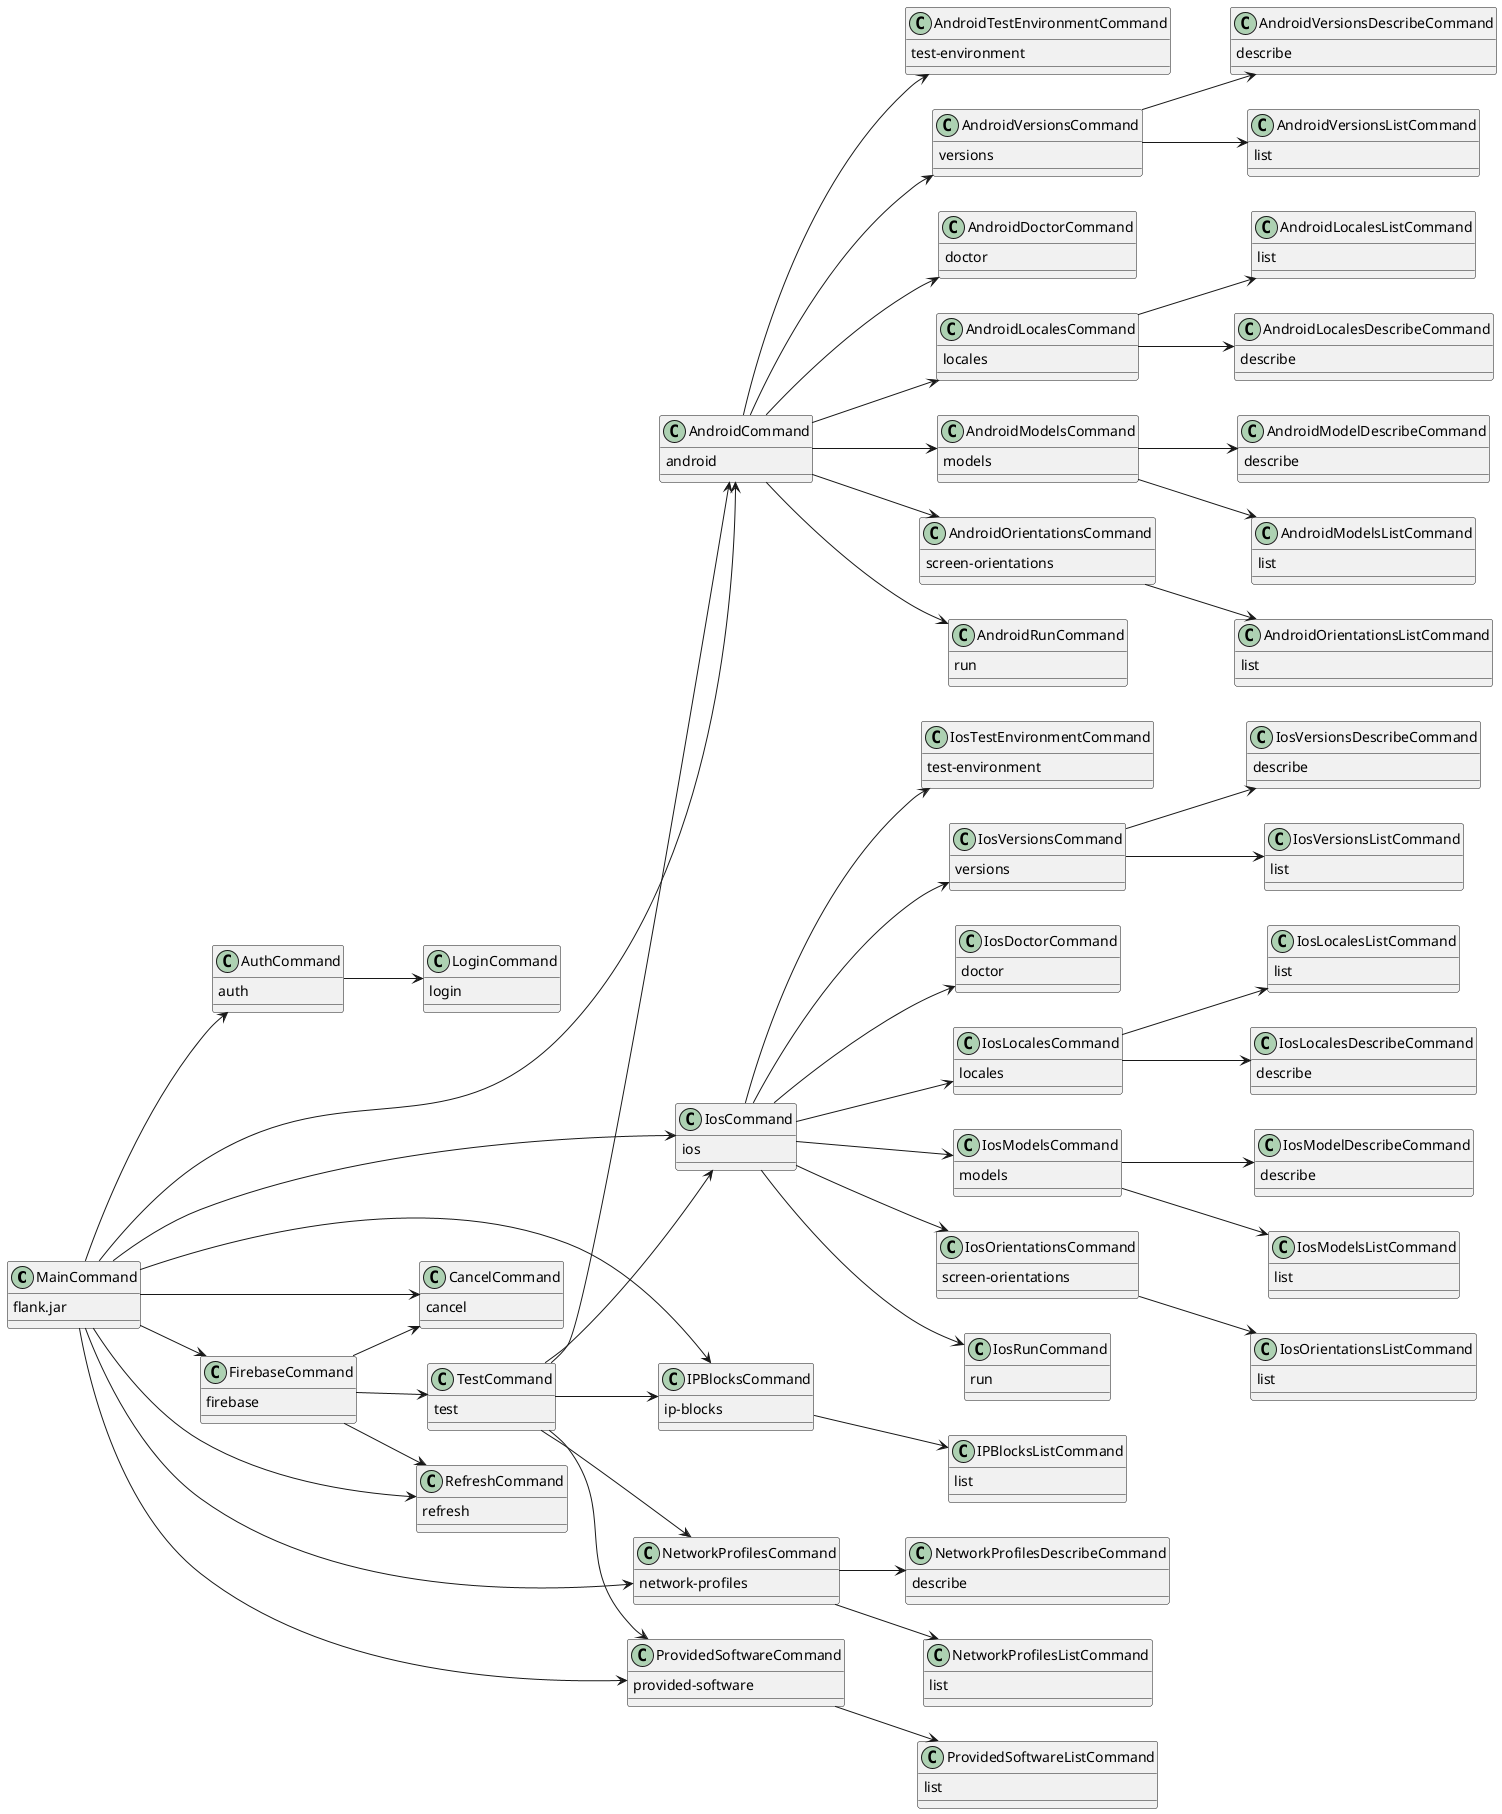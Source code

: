 @startuml
'https://plantuml.com/activity-diagram-beta

left to right direction

class MainCommand [[../../../test_runner/src/main/kotlin/ftl/Main.kt]] {
    flank.jar
}

class AuthCommand [[../../../test_runner/src/main/kotlin/ftl/cli/AuthCommand.kt]] {
    auth
}
class FirebaseCommand [[../../../test_runner/src/main/kotlin/ftl/cli/FirebaseCommand.kt]] {
    firebase
}

class LoginCommand [[../../../test_runner/src/main/kotlin/ftl/cli/auth/LoginCommand.kt]] {
    login
}

class CancelCommand [[../../../test_runner/src/main/kotlin/ftl/cli/firebase/CancelCommand.kt]] {
    cancel
}
class RefreshCommand [[../../../test_runner/src/main/kotlin/ftl/cli/firebase/RefreshCommand.kt]] {
    refresh
}
class TestCommand [[../../../test_runner/src/main/kotlin/ftl/cli/firebase/TestCommand.kt]] {
    test
}

class AndroidCommand [[../../../test_runner/src/main/kotlin/ftl/cli/firebase/test/AndroidCommand.kt]] {
    android
}
class IosCommand [[../../../test_runner/src/main/kotlin/ftl/cli/firebase/test/IosCommand.kt]] {
    ios
}
class IPBlocksCommand [[../../../test_runner/src/main/kotlin/ftl/cli/firebase/test/IPBlocksCommand.kt]] {
    ip-blocks
}
class NetworkProfilesCommand [[../../../test_runner/src/main/kotlin/ftl/cli/firebase/test/NetworkProfilesCommand.kt]] {
    network-profiles
}
class ProvidedSoftwareCommand [[../../../test_runner/src/main/kotlin/ftl/cli/firebase/test/ProvidedSoftwareCommand.kt]] {
    provided-software
}


class AndroidDoctorCommand [[../../../test_runner/src/main/kotlin/ftl/cli/firebase/test/android/AndroidDoctorCommand.kt]] {
    doctor
}
class AndroidLocalesCommand [[../../../test_runner/src/main/kotlin/ftl/cli/firebase/test/android/AndroidLocalesCommand.kt]] {
    locales
}
class AndroidModelsCommand [[../../../test_runner/src/main/kotlin/ftl/cli/firebase/test/android/AndroidModelsCommand.kt]] {
    models
}
class AndroidOrientationsCommand [[../../../test_runner/src/main/kotlin/ftl/cli/firebase/test/android/AndroidOrientationsCommand.kt]] {
    screen-orientations
}
class AndroidRunCommand [[../../../test_runner/src/main/kotlin/ftl/cli/firebase/test/android/AndroidRunCommand.kt]] {
    run
}
class AndroidTestEnvironmentCommand [[../../../test_runner/src/main/kotlin/ftl/cli/firebase/test/android/AndroidTestEnvironmentCommand.kt]] {
    test-environment
}
class AndroidVersionsCommand [[../../../test_runner/src/main/kotlin/ftl/cli/firebase/test/android/AndroidVersionsCommand.kt]] {
    versions
}

class AndroidLocalesListCommand [[../../../test_runner/src/main/kotlin/ftl/cli/firebase/test/android/configuration/AndroidLocalesListCommand.kt]] {
    list
}
class AndroidLocalesDescribeCommand [[../../../test_runner/src/main/kotlin/ftl/cli/firebase/test/android/configuration/AndroidLocalesDescribeCommand.kt]] {
    describe
}

class AndroidModelsListCommand [[../../../test_runner/src/main/kotlin/ftl/cli/firebase/test/android/models/AndroidModelsListCommand.kt]] {
    list
}
class AndroidModelDescribeCommand [[../../../test_runner/src/main/kotlin/ftl/cli/firebase/test/android/models/AndroidModelDescribeCommand.kt]] {
    describe
}

class AndroidOrientationsListCommand [[../../../test_runner/src/main/kotlin/ftl/cli/firebase/test/android/orientations/AndroidOrientationsListCommand.kt]] {
    list
}

class AndroidVersionsListCommand [[../../../test_runner/src/main/kotlin/ftl/cli/firebase/test/android/versions/AndroidVersionsListCommand.kt]] {
    list
}
class AndroidVersionsDescribeCommand [[../../../test_runner/src/main/kotlin/ftl/cli/firebase/test/android/versions/AndroidVersionsDescribeCommand.kt]] {
    describe
}


class IosDoctorCommand [[../../../test_runner/src/main/kotlin/ftl/cli/firebase/test/ios/IosDoctorCommand.kt]] {
    doctor
}
class IosLocalesCommand [[../../../test_runner/src/main/kotlin/ftl/cli/firebase/test/ios/IosLocalesCommand.kt]] {
    locales
}
class IosModelsCommand [[../../../test_runner/src/main/kotlin/ftl/cli/firebase/test/ios/IosModelsCommand.kt]] {
    models
}
class IosOrientationsCommand [[../../../test_runner/src/main/kotlin/ftl/cli/firebase/test/ios/IosOrientationsCommand.kt]] {
    screen-orientations
}
class IosRunCommand [[../../../test_runner/src/main/kotlin/ftl/cli/firebase/test/ios/IosRunCommand.kt]] {
    run
}
class IosTestEnvironmentCommand [[../../../test_runner/src/main/kotlin/ftl/cli/firebase/test/ios/IosTestEnvironmentCommand.kt]] {
    test-environment
}
class IosVersionsCommand [[../../../test_runner/src/main/kotlin/ftl/cli/firebase/test/ios/IosVersionsCommand.kt]] {
    versions
}

class IosLocalesListCommand [[../../../test_runner/src/main/kotlin/ftl/cli/firebase/test/ios/configuration/IosLocalesListCommand.kt]] {
    list
}
class IosLocalesDescribeCommand [[../../../test_runner/src/main/kotlin/ftl/cli/firebase/test/ios/configuration/IosLocalesDescribeCommand.kt]] {
    describe
}

class IosModelsListCommand [[../../../test_runner/src/main/kotlin/ftl/cli/firebase/test/ios/models/IosModelsListCommand.kt]] {
    list
}
class IosModelDescribeCommand [[../../../test_runner/src/main/kotlin/ftl/cli/firebase/test/ios/models/IosModelDescribeCommand.kt]] {
    describe
}

class IosOrientationsListCommand [[../../../test_runner/src/main/kotlin/ftl/cli/firebase/test/ios/orientations/IosOrientationsListCommand.kt]] {
    list
}

class IosVersionsListCommand [[../../../test_runner/src/main/kotlin/ftl/cli/firebase/test/ios/versions/IosVersionsListCommand.kt]] {
    list
}
class IosVersionsDescribeCommand [[../../../test_runner/src/main/kotlin/ftl/cli/firebase/test/ios/versions/IosVersionsDescribeCommand.kt]] {
    describe
}

class IPBlocksListCommand [[../../../test_runner/src/main/kotlin/ftl/cli/firebase/test/ipblocks/IPBlocksListCommand.kt]] {
    list
}

class NetworkProfilesDescribeCommand [[../../../test_runner/src/main/kotlin/ftl/cli/firebase/test/networkprofiles/NetworkProfilesDescribeCommand.kt]] {
    describe
}
class NetworkProfilesListCommand [[../../../test_runner/src/main/kotlin/ftl/cli/firebase/test/networkprofiles/NetworkProfilesListCommand.kt]] {
    list
}

class ProvidedSoftwareListCommand [[../../../test_runner/src/main/kotlin/ftl/cli/firebase/test/providedsoftware/ProvidedSoftwareListCommand.kt]] {
    list
}

MainCommand --> RefreshCommand
MainCommand --> CancelCommand
MainCommand --> ProvidedSoftwareCommand
MainCommand --> NetworkProfilesCommand
MainCommand --> IPBlocksCommand
MainCommand --> AuthCommand
MainCommand --> IosCommand
MainCommand --> AndroidCommand
MainCommand --> FirebaseCommand

AuthCommand --> LoginCommand

IPBlocksCommand --> IPBlocksListCommand

IosCommand --> IosRunCommand
IosCommand --> IosDoctorCommand
IosCommand --> IosModelsCommand
IosCommand --> IosVersionsCommand
IosCommand --> IosLocalesCommand
IosCommand --> IosOrientationsCommand
IosCommand --> IosTestEnvironmentCommand

IosModelsCommand --> IosModelsListCommand
IosModelsCommand --> IosModelDescribeCommand

IosVersionsCommand --> IosVersionsListCommand
IosVersionsCommand --> IosVersionsDescribeCommand

IosLocalesCommand --> IosLocalesListCommand
IosLocalesCommand --> IosLocalesDescribeCommand

IosOrientationsCommand --> IosOrientationsListCommand

AndroidCommand --> AndroidRunCommand
AndroidCommand --> AndroidDoctorCommand
AndroidCommand --> AndroidModelsCommand
AndroidCommand --> AndroidVersionsCommand
AndroidCommand --> AndroidLocalesCommand
AndroidCommand --> AndroidOrientationsCommand
AndroidCommand --> AndroidTestEnvironmentCommand

AndroidModelsCommand --> AndroidModelsListCommand
AndroidModelsCommand --> AndroidModelDescribeCommand

AndroidVersionsCommand --> AndroidVersionsListCommand
AndroidVersionsCommand --> AndroidVersionsDescribeCommand

AndroidLocalesCommand --> AndroidLocalesListCommand
AndroidLocalesCommand --> AndroidLocalesDescribeCommand

AndroidOrientationsCommand --> AndroidOrientationsListCommand

FirebaseCommand --> TestCommand
FirebaseCommand --> RefreshCommand
FirebaseCommand --> CancelCommand

TestCommand --> AndroidCommand
TestCommand --> IosCommand
TestCommand --> NetworkProfilesCommand
TestCommand --> ProvidedSoftwareCommand
TestCommand --> IPBlocksCommand

NetworkProfilesCommand --> NetworkProfilesDescribeCommand
NetworkProfilesCommand --> NetworkProfilesListCommand

ProvidedSoftwareCommand --> ProvidedSoftwareListCommand
@enduml
